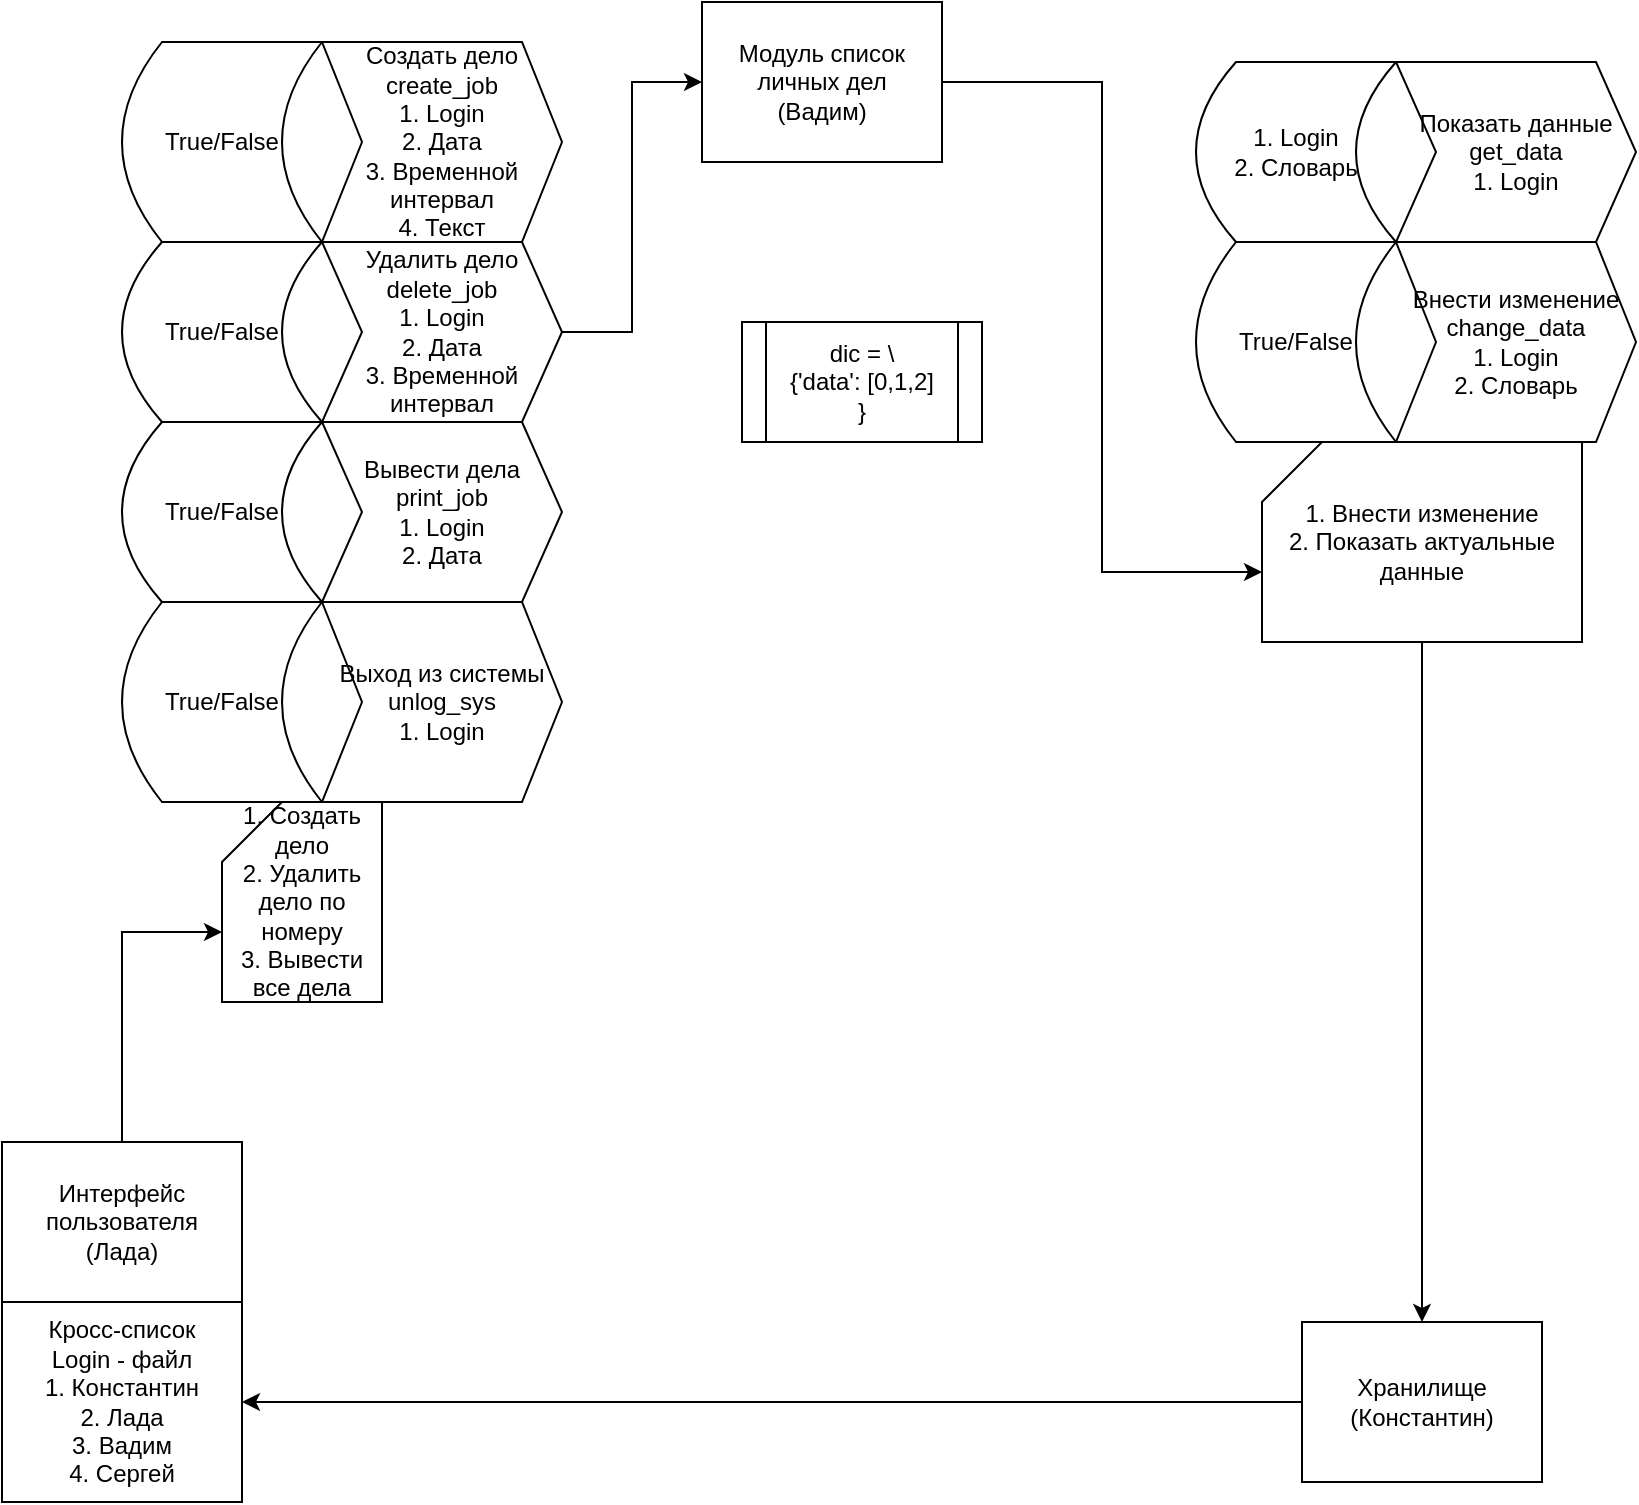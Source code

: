 <mxfile version="20.2.8" type="device"><diagram id="nPoO9Bf96Ra8aqPqe8-F" name="Страница 1"><mxGraphModel dx="868" dy="450" grid="1" gridSize="10" guides="1" tooltips="1" connect="1" arrows="1" fold="1" page="1" pageScale="1" pageWidth="827" pageHeight="1169" math="0" shadow="0"><root><mxCell id="0"/><mxCell id="1" parent="0"/><mxCell id="vHVd6F8sZ2Zw1C9hFFHE-6" style="edgeStyle=orthogonalEdgeStyle;rounded=0;orthogonalLoop=1;jettySize=auto;html=1;entryX=0;entryY=0;entryDx=0;entryDy=65;entryPerimeter=0;" edge="1" parent="1" source="vHVd6F8sZ2Zw1C9hFFHE-1" target="vHVd6F8sZ2Zw1C9hFFHE-5"><mxGeometry relative="1" as="geometry"/></mxCell><mxCell id="vHVd6F8sZ2Zw1C9hFFHE-1" value="Интерфейс пользователя&lt;br&gt;(Лада)" style="rounded=0;whiteSpace=wrap;html=1;" vertex="1" parent="1"><mxGeometry x="10" y="570" width="120" height="80" as="geometry"/></mxCell><mxCell id="vHVd6F8sZ2Zw1C9hFFHE-13" style="edgeStyle=orthogonalEdgeStyle;rounded=0;orthogonalLoop=1;jettySize=auto;html=1;entryX=1;entryY=0.5;entryDx=0;entryDy=0;" edge="1" parent="1" source="vHVd6F8sZ2Zw1C9hFFHE-2" target="vHVd6F8sZ2Zw1C9hFFHE-12"><mxGeometry relative="1" as="geometry"/></mxCell><mxCell id="vHVd6F8sZ2Zw1C9hFFHE-2" value="Хранилище&lt;br&gt;(Константин)" style="rounded=0;whiteSpace=wrap;html=1;" vertex="1" parent="1"><mxGeometry x="660" y="660" width="120" height="80" as="geometry"/></mxCell><mxCell id="vHVd6F8sZ2Zw1C9hFFHE-29" style="edgeStyle=orthogonalEdgeStyle;rounded=0;orthogonalLoop=1;jettySize=auto;html=1;entryX=0;entryY=0;entryDx=0;entryDy=65;entryPerimeter=0;" edge="1" parent="1" source="vHVd6F8sZ2Zw1C9hFFHE-3" target="vHVd6F8sZ2Zw1C9hFFHE-9"><mxGeometry relative="1" as="geometry"/></mxCell><mxCell id="vHVd6F8sZ2Zw1C9hFFHE-3" value="Модуль список личных дел&lt;br&gt;(Вадим)" style="rounded=0;whiteSpace=wrap;html=1;" vertex="1" parent="1"><mxGeometry x="360" width="120" height="80" as="geometry"/></mxCell><mxCell id="vHVd6F8sZ2Zw1C9hFFHE-5" value="1. Создать дело&lt;br&gt;2. Удалить дело по номеру&lt;br&gt;3. Вывести все дела" style="shape=card;whiteSpace=wrap;html=1;" vertex="1" parent="1"><mxGeometry x="120" y="400" width="80" height="100" as="geometry"/></mxCell><mxCell id="vHVd6F8sZ2Zw1C9hFFHE-10" style="edgeStyle=orthogonalEdgeStyle;rounded=0;orthogonalLoop=1;jettySize=auto;html=1;" edge="1" parent="1" source="vHVd6F8sZ2Zw1C9hFFHE-9" target="vHVd6F8sZ2Zw1C9hFFHE-2"><mxGeometry relative="1" as="geometry"/></mxCell><mxCell id="vHVd6F8sZ2Zw1C9hFFHE-9" value="1. Внести изменение&lt;br&gt;2. Показать актуальные данные" style="shape=card;whiteSpace=wrap;html=1;" vertex="1" parent="1"><mxGeometry x="640" y="220" width="160" height="100" as="geometry"/></mxCell><mxCell id="vHVd6F8sZ2Zw1C9hFFHE-12" value="Кросс-список&lt;br&gt;Login - файл&lt;br&gt;1. Константин&lt;br&gt;2. Лада&lt;br&gt;3. Вадим&lt;br&gt;4. Сергей" style="rounded=0;whiteSpace=wrap;html=1;" vertex="1" parent="1"><mxGeometry x="10" y="650" width="120" height="100" as="geometry"/></mxCell><mxCell id="vHVd6F8sZ2Zw1C9hFFHE-20" style="edgeStyle=orthogonalEdgeStyle;rounded=0;orthogonalLoop=1;jettySize=auto;html=1;entryX=0;entryY=0.5;entryDx=0;entryDy=0;" edge="1" parent="1" source="vHVd6F8sZ2Zw1C9hFFHE-17" target="vHVd6F8sZ2Zw1C9hFFHE-3"><mxGeometry relative="1" as="geometry"/></mxCell><mxCell id="vHVd6F8sZ2Zw1C9hFFHE-22" value="Внести изменение&lt;br&gt;change_data&lt;br&gt;1. Login&lt;br&gt;2. Словарь" style="shape=step;perimeter=stepPerimeter;whiteSpace=wrap;html=1;fixedSize=1;" vertex="1" parent="1"><mxGeometry x="707" y="120" width="120" height="100" as="geometry"/></mxCell><mxCell id="vHVd6F8sZ2Zw1C9hFFHE-23" value="Показать данные&lt;br&gt;get_data&lt;br&gt;1. Login" style="shape=step;perimeter=stepPerimeter;whiteSpace=wrap;html=1;fixedSize=1;" vertex="1" parent="1"><mxGeometry x="707" y="30" width="120" height="90" as="geometry"/></mxCell><mxCell id="vHVd6F8sZ2Zw1C9hFFHE-27" value="1. Login&lt;br&gt;2. Словарь" style="shape=dataStorage;whiteSpace=wrap;html=1;fixedSize=1;" vertex="1" parent="1"><mxGeometry x="607" y="30" width="100" height="90" as="geometry"/></mxCell><mxCell id="vHVd6F8sZ2Zw1C9hFFHE-28" value="True/False" style="shape=dataStorage;whiteSpace=wrap;html=1;fixedSize=1;" vertex="1" parent="1"><mxGeometry x="607" y="120" width="100" height="100" as="geometry"/></mxCell><mxCell id="vHVd6F8sZ2Zw1C9hFFHE-11" value="Создать дело&lt;br&gt;create_job&lt;br&gt;1. Login&lt;br&gt;2. Дата&lt;br&gt;3. Временной интервал&lt;br&gt;4. Текст" style="shape=step;perimeter=stepPerimeter;whiteSpace=wrap;html=1;fixedSize=1;" vertex="1" parent="1"><mxGeometry x="170" y="20" width="120" height="100" as="geometry"/></mxCell><mxCell id="vHVd6F8sZ2Zw1C9hFFHE-17" value="Удалить дело&lt;br&gt;delete_job&lt;br&gt;1. Login&lt;br&gt;2. Дата&lt;br&gt;3. Временной интервал" style="shape=step;perimeter=stepPerimeter;whiteSpace=wrap;html=1;fixedSize=1;" vertex="1" parent="1"><mxGeometry x="170" y="120" width="120" height="90" as="geometry"/></mxCell><mxCell id="vHVd6F8sZ2Zw1C9hFFHE-18" value="Вывести дела&lt;br&gt;print_job&lt;br&gt;1. Login&lt;br&gt;2. Дата" style="shape=step;perimeter=stepPerimeter;whiteSpace=wrap;html=1;fixedSize=1;" vertex="1" parent="1"><mxGeometry x="170" y="210" width="120" height="90" as="geometry"/></mxCell><mxCell id="vHVd6F8sZ2Zw1C9hFFHE-36" value="Выход из системы&lt;br&gt;unlog_sys&lt;br&gt;1. Login" style="shape=step;perimeter=stepPerimeter;whiteSpace=wrap;html=1;fixedSize=1;" vertex="1" parent="1"><mxGeometry x="170" y="300" width="120" height="100" as="geometry"/></mxCell><mxCell id="vHVd6F8sZ2Zw1C9hFFHE-37" value="True/False" style="shape=dataStorage;whiteSpace=wrap;html=1;fixedSize=1;" vertex="1" parent="1"><mxGeometry x="70" y="20" width="100" height="100" as="geometry"/></mxCell><mxCell id="vHVd6F8sZ2Zw1C9hFFHE-38" value="True/False" style="shape=dataStorage;whiteSpace=wrap;html=1;fixedSize=1;" vertex="1" parent="1"><mxGeometry x="70" y="120" width="100" height="90" as="geometry"/></mxCell><mxCell id="vHVd6F8sZ2Zw1C9hFFHE-39" value="True/False" style="shape=dataStorage;whiteSpace=wrap;html=1;fixedSize=1;" vertex="1" parent="1"><mxGeometry x="70" y="210" width="100" height="90" as="geometry"/></mxCell><mxCell id="vHVd6F8sZ2Zw1C9hFFHE-40" value="True/False" style="shape=dataStorage;whiteSpace=wrap;html=1;fixedSize=1;" vertex="1" parent="1"><mxGeometry x="70" y="300" width="100" height="100" as="geometry"/></mxCell><mxCell id="vHVd6F8sZ2Zw1C9hFFHE-41" value="dic = \&lt;br&gt;{'data': [0,1,2]&lt;br&gt;}" style="shape=process;whiteSpace=wrap;html=1;backgroundOutline=1;" vertex="1" parent="1"><mxGeometry x="380" y="160" width="120" height="60" as="geometry"/></mxCell></root></mxGraphModel></diagram></mxfile>